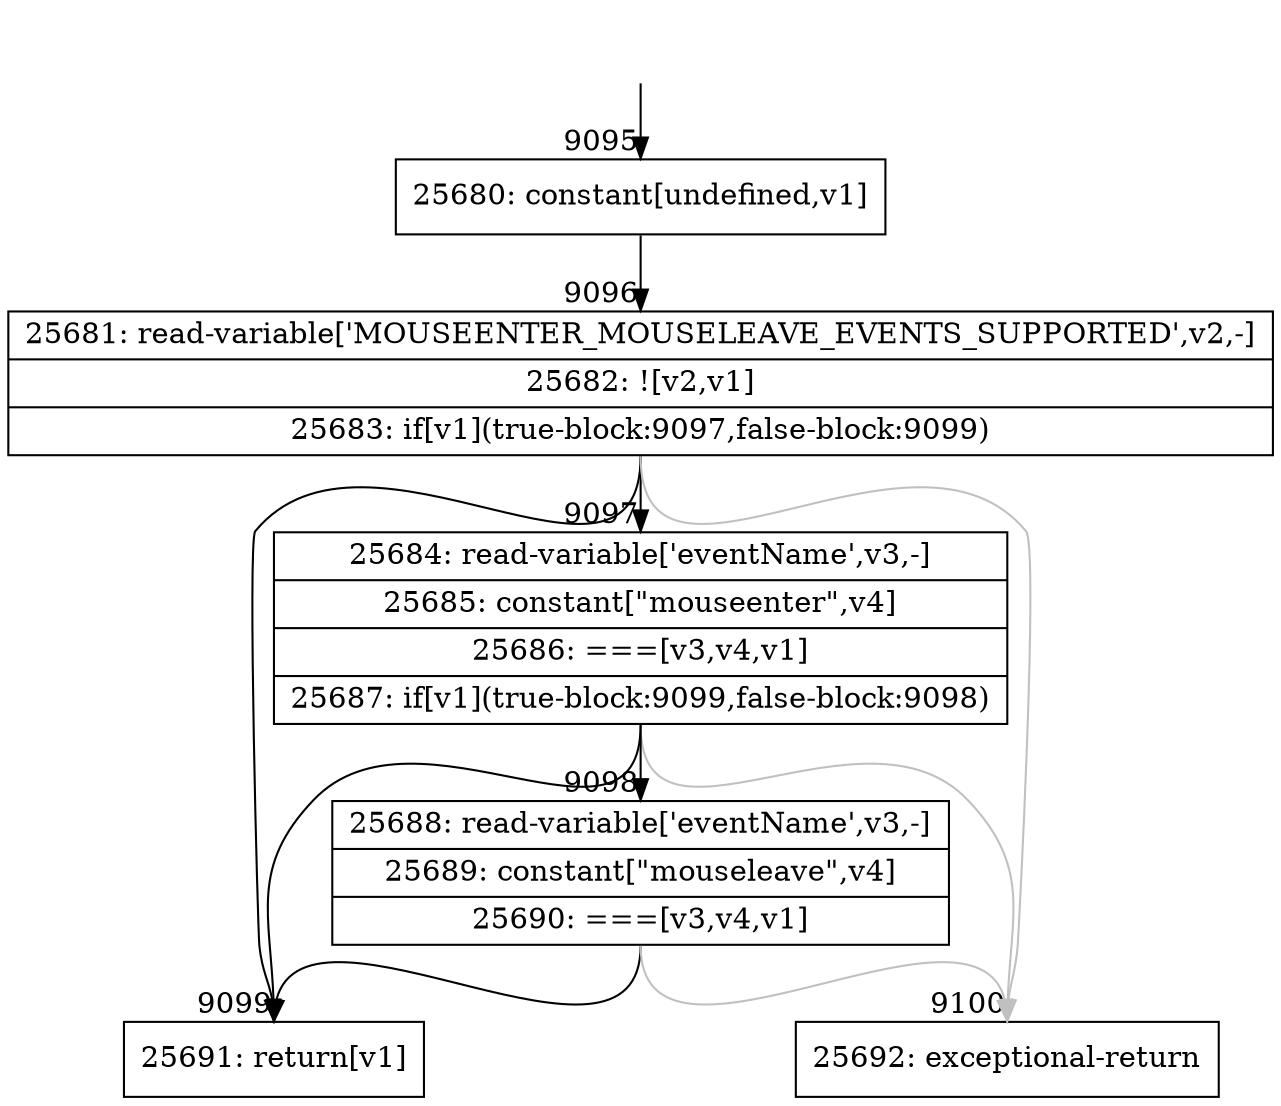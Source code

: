 digraph {
rankdir="TD"
BB_entry689[shape=none,label=""];
BB_entry689 -> BB9095 [tailport=s, headport=n, headlabel="    9095"]
BB9095 [shape=record label="{25680: constant[undefined,v1]}" ] 
BB9095 -> BB9096 [tailport=s, headport=n, headlabel="      9096"]
BB9096 [shape=record label="{25681: read-variable['MOUSEENTER_MOUSELEAVE_EVENTS_SUPPORTED',v2,-]|25682: ![v2,v1]|25683: if[v1](true-block:9097,false-block:9099)}" ] 
BB9096 -> BB9099 [tailport=s, headport=n, headlabel="      9099"]
BB9096 -> BB9097 [tailport=s, headport=n, headlabel="      9097"]
BB9096 -> BB9100 [tailport=s, headport=n, color=gray, headlabel="      9100"]
BB9097 [shape=record label="{25684: read-variable['eventName',v3,-]|25685: constant[\"mouseenter\",v4]|25686: ===[v3,v4,v1]|25687: if[v1](true-block:9099,false-block:9098)}" ] 
BB9097 -> BB9099 [tailport=s, headport=n]
BB9097 -> BB9098 [tailport=s, headport=n, headlabel="      9098"]
BB9097 -> BB9100 [tailport=s, headport=n, color=gray]
BB9098 [shape=record label="{25688: read-variable['eventName',v3,-]|25689: constant[\"mouseleave\",v4]|25690: ===[v3,v4,v1]}" ] 
BB9098 -> BB9099 [tailport=s, headport=n]
BB9098 -> BB9100 [tailport=s, headport=n, color=gray]
BB9099 [shape=record label="{25691: return[v1]}" ] 
BB9100 [shape=record label="{25692: exceptional-return}" ] 
//#$~ 7177
}
